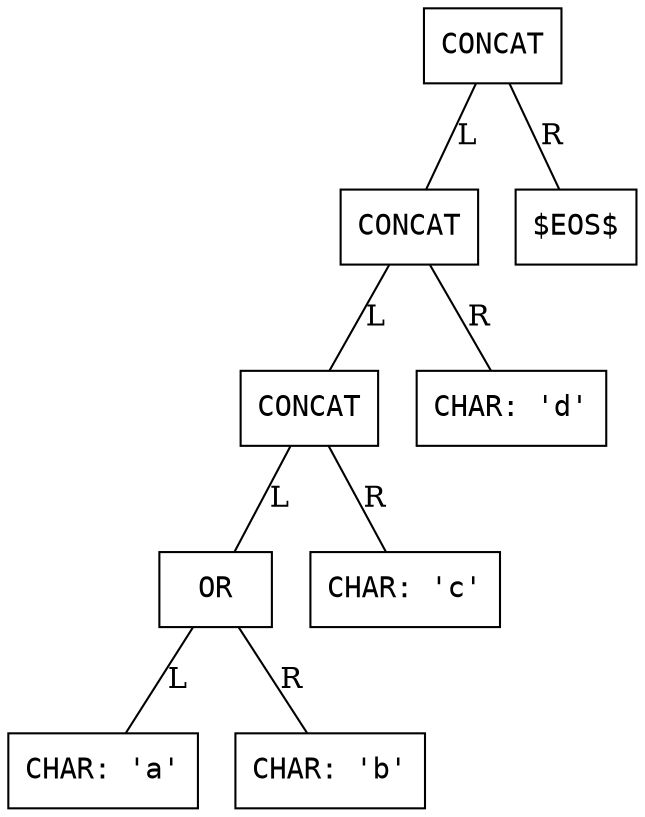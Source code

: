 digraph AST {
  node [shape=box, fontname="Courier"];
  edge [arrowhead=none];

  0 [label="CONCAT"];
  1 [label="CONCAT"];
  2 [label="CONCAT"];
  3 [label="OR"];
  4 [label="CHAR: 'a'"];
  3 -> 4 [label="L"];
  5 [label="CHAR: 'b'"];
  3 -> 5 [label="R"];
  2 -> 3 [label="L"];
  6 [label="CHAR: 'c'"];
  2 -> 6 [label="R"];
  1 -> 2 [label="L"];
  7 [label="CHAR: 'd'"];
  1 -> 7 [label="R"];
  0 -> 1 [label="L"];
  8 [label="$EOS$"];
  0 -> 8 [label="R"];
}
